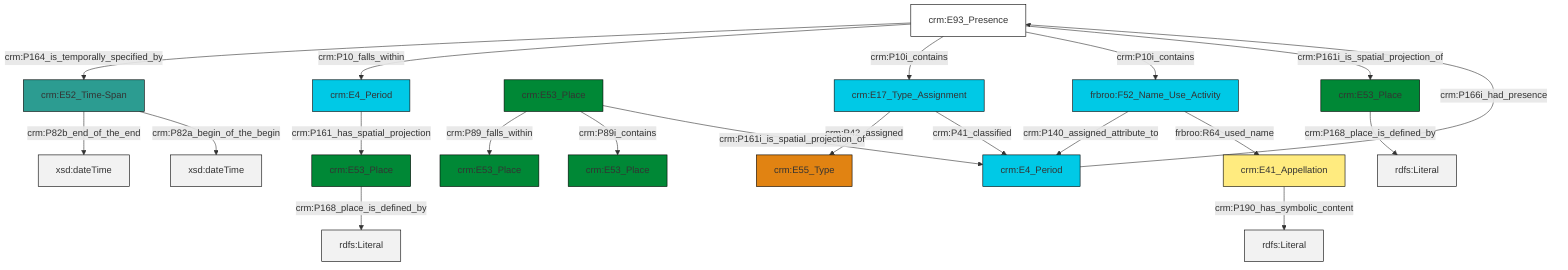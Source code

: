 graph TD
classDef Literal fill:#f2f2f2,stroke:#000000;
classDef CRM_Entity fill:#FFFFFF,stroke:#000000;
classDef Temporal_Entity fill:#00C9E6, stroke:#000000;
classDef Type fill:#E18312, stroke:#000000;
classDef Time-Span fill:#2C9C91, stroke:#000000;
classDef Appellation fill:#FFEB7F, stroke:#000000;
classDef Place fill:#008836, stroke:#000000;
classDef Persistent_Item fill:#B266B2, stroke:#000000;
classDef Conceptual_Object fill:#FFD700, stroke:#000000;
classDef Physical_Thing fill:#D2B48C, stroke:#000000;
classDef Actor fill:#f58aad, stroke:#000000;
classDef PC_Classes fill:#4ce600, stroke:#000000;
classDef Multi fill:#cccccc,stroke:#000000;

2["crm:E93_Presence"]:::CRM_Entity -->|crm:P164_is_temporally_specified_by| 3["crm:E52_Time-Span"]:::Time-Span
3["crm:E52_Time-Span"]:::Time-Span -->|crm:P82b_end_of_the_end| 4[xsd:dateTime]:::Literal
5["crm:E53_Place"]:::Place -->|crm:P89_falls_within| 6["crm:E53_Place"]:::Place
7["crm:E53_Place"]:::Place -->|crm:P168_place_is_defined_by| 8[rdfs:Literal]:::Literal
9["crm:E17_Type_Assignment"]:::Temporal_Entity -->|crm:P42_assigned| 10["crm:E55_Type"]:::Type
11["frbroo:F52_Name_Use_Activity"]:::Temporal_Entity -->|crm:P140_assigned_attribute_to| 12["crm:E4_Period"]:::Temporal_Entity
0["crm:E4_Period"]:::Temporal_Entity -->|crm:P161_has_spatial_projection| 7["crm:E53_Place"]:::Place
12["crm:E4_Period"]:::Temporal_Entity -->|crm:P166i_had_presence| 2["crm:E93_Presence"]:::CRM_Entity
2["crm:E93_Presence"]:::CRM_Entity -->|crm:P10_falls_within| 0["crm:E4_Period"]:::Temporal_Entity
19["crm:E41_Appellation"]:::Appellation -->|crm:P190_has_symbolic_content| 20[rdfs:Literal]:::Literal
2["crm:E93_Presence"]:::CRM_Entity -->|crm:P10i_contains| 9["crm:E17_Type_Assignment"]:::Temporal_Entity
3["crm:E52_Time-Span"]:::Time-Span -->|crm:P82a_begin_of_the_begin| 23[xsd:dateTime]:::Literal
11["frbroo:F52_Name_Use_Activity"]:::Temporal_Entity -->|frbroo:R64_used_name| 19["crm:E41_Appellation"]:::Appellation
9["crm:E17_Type_Assignment"]:::Temporal_Entity -->|crm:P41_classified| 12["crm:E4_Period"]:::Temporal_Entity
24["crm:E53_Place"]:::Place -->|crm:P168_place_is_defined_by| 27[rdfs:Literal]:::Literal
2["crm:E93_Presence"]:::CRM_Entity -->|crm:P10i_contains| 11["frbroo:F52_Name_Use_Activity"]:::Temporal_Entity
5["crm:E53_Place"]:::Place -->|crm:P89i_contains| 29["crm:E53_Place"]:::Place
5["crm:E53_Place"]:::Place -->|crm:P161i_is_spatial_projection_of| 12["crm:E4_Period"]:::Temporal_Entity
2["crm:E93_Presence"]:::CRM_Entity -->|crm:P161i_is_spatial_projection_of| 24["crm:E53_Place"]:::Place